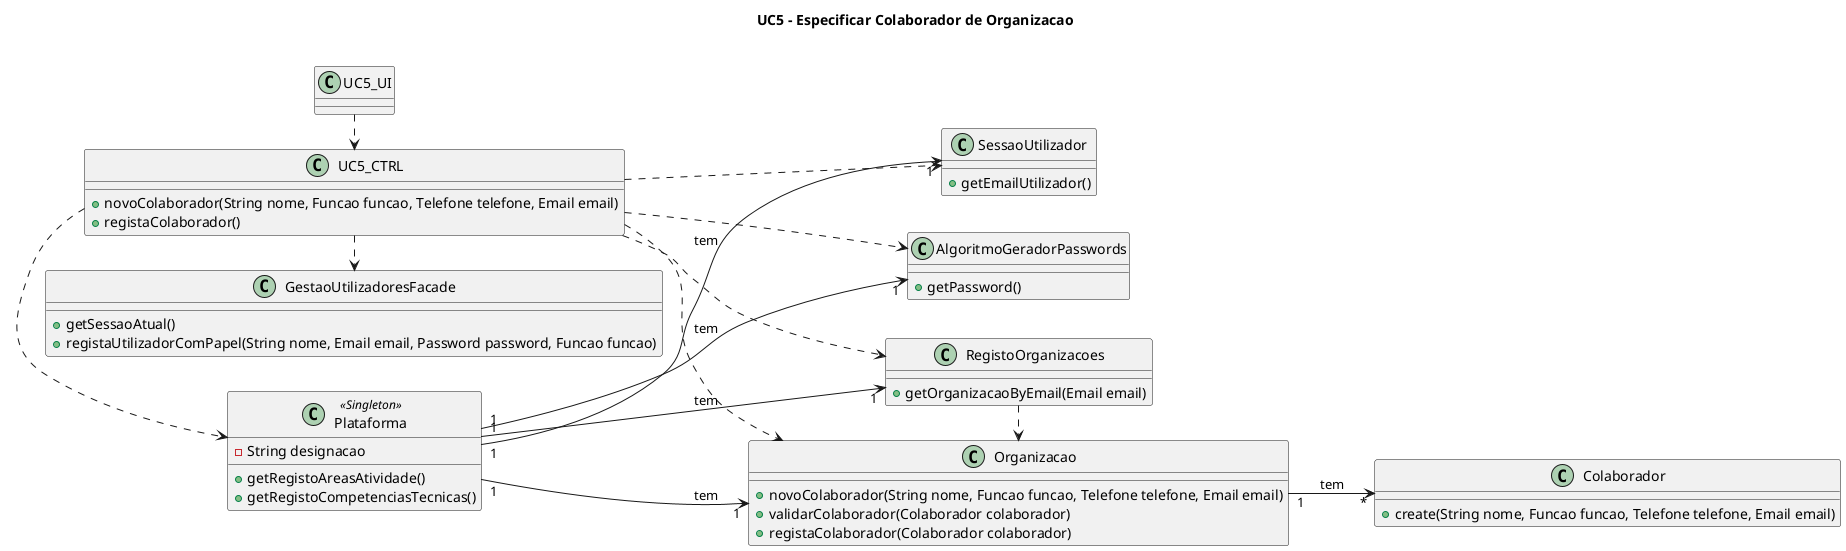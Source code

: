 @startuml

left to right direction

title UC5 - Especificar Colaborador de Organizacao \n

Class Plataforma <<Singleton>> {
    -String designacao

    +getRegistoAreasAtividade()
    +getRegistoCompetenciasTecnicas()
}

Class UC5_UI {
}

Class UC5_CTRL {
    +novoColaborador(String nome, Funcao funcao, Telefone telefone, Email email)
    +registaColaborador()
}

Class GestaoUtilizadoresFacade {
    +getSessaoAtual()
    +registaUtilizadorComPapel(String nome, Email email, Password password, Funcao funcao)
}

Class SessaoUtilizador {
    +getEmailUtilizador()

}

Class RegistoOrganizacoes {
    +getOrganizacaoByEmail(Email email)
}

Class Organizacao {
    +novoColaborador(String nome, Funcao funcao, Telefone telefone, Email email)
    +validarColaborador(Colaborador colaborador)
    +registaColaborador(Colaborador colaborador)
}

Class AlgoritmoGeradorPasswords {
    +getPassword()
}

Class Colaborador {
    +create(String nome, Funcao funcao, Telefone telefone, Email email)
}


UC5_UI .> UC5_CTRL

UC5_CTRL .> Plataforma
UC5_CTRL .> GestaoUtilizadoresFacade
UC5_CTRL .> SessaoUtilizador
UC5_CTRL .> RegistoOrganizacoes
UC5_CTRL .> Organizacao
UC5_CTRL .> AlgoritmoGeradorPasswords

Plataforma "1" -down-> "1" RegistoOrganizacoes: tem
Plataforma "1" -down-> "1" Organizacao: tem
Plataforma "1" -down-> "1" SessaoUtilizador: tem
Plataforma "1" -down-> "1" AlgoritmoGeradorPasswords: tem


Organizacao "1" -down-> "*" Colaborador: tem

RegistoOrganizacoes .> Organizacao




@enduml